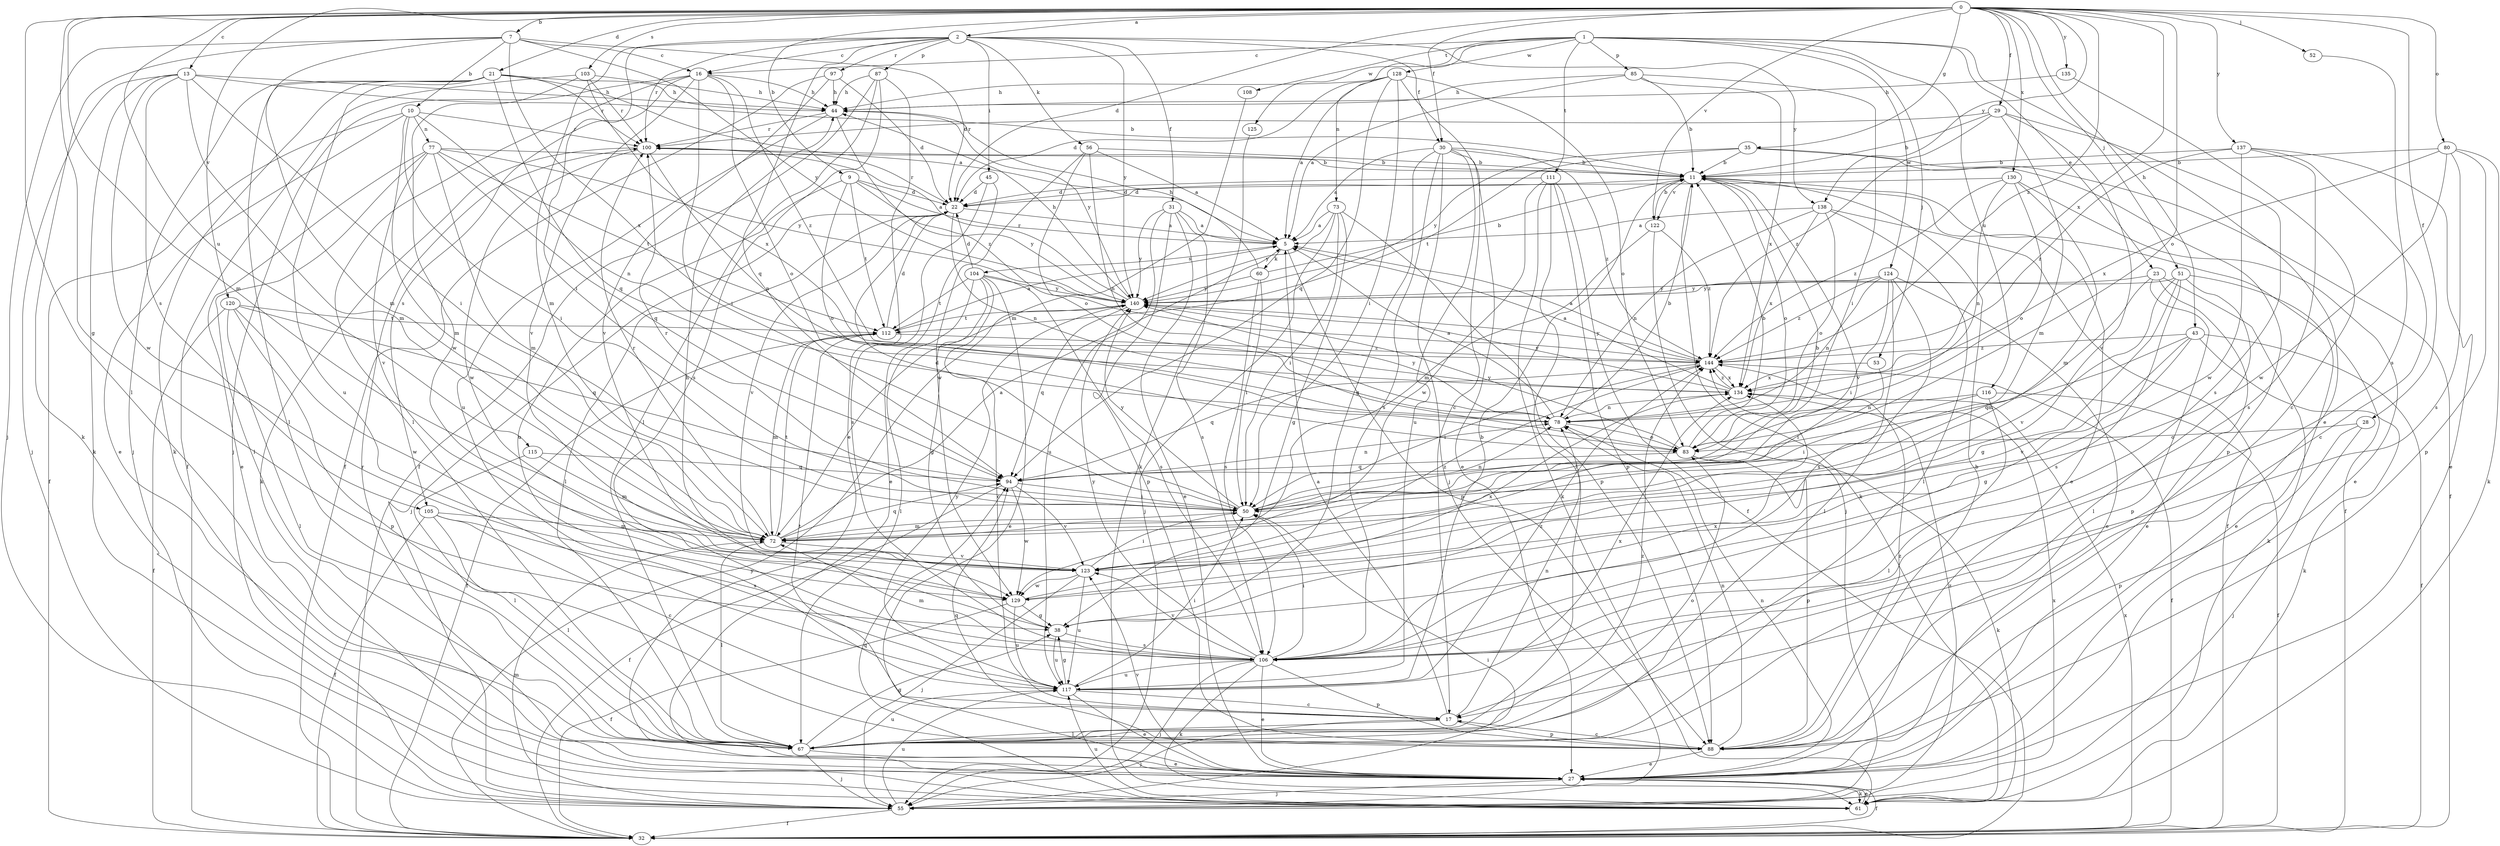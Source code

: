 strict digraph  {
0;
1;
2;
5;
7;
9;
10;
11;
13;
16;
17;
21;
22;
23;
27;
28;
29;
30;
31;
32;
35;
38;
43;
44;
45;
50;
51;
52;
53;
55;
56;
60;
61;
67;
72;
73;
77;
78;
80;
83;
85;
87;
88;
94;
97;
100;
103;
104;
105;
106;
108;
111;
112;
115;
116;
117;
120;
122;
123;
124;
125;
128;
129;
130;
134;
135;
137;
138;
140;
144;
0 -> 2  [label=a];
0 -> 7  [label=b];
0 -> 9  [label=b];
0 -> 13  [label=c];
0 -> 21  [label=d];
0 -> 22  [label=d];
0 -> 28  [label=f];
0 -> 29  [label=f];
0 -> 30  [label=f];
0 -> 35  [label=g];
0 -> 38  [label=g];
0 -> 43  [label=h];
0 -> 51  [label=j];
0 -> 52  [label=j];
0 -> 67  [label=l];
0 -> 72  [label=m];
0 -> 80  [label=o];
0 -> 83  [label=o];
0 -> 103  [label=s];
0 -> 115  [label=u];
0 -> 120  [label=v];
0 -> 122  [label=v];
0 -> 130  [label=x];
0 -> 134  [label=x];
0 -> 135  [label=y];
0 -> 137  [label=y];
0 -> 138  [label=y];
0 -> 144  [label=z];
1 -> 16  [label=c];
1 -> 23  [label=e];
1 -> 27  [label=e];
1 -> 53  [label=j];
1 -> 73  [label=n];
1 -> 85  [label=p];
1 -> 108  [label=t];
1 -> 111  [label=t];
1 -> 116  [label=u];
1 -> 124  [label=w];
1 -> 125  [label=w];
1 -> 128  [label=w];
2 -> 16  [label=c];
2 -> 30  [label=f];
2 -> 31  [label=f];
2 -> 45  [label=i];
2 -> 50  [label=i];
2 -> 56  [label=k];
2 -> 72  [label=m];
2 -> 87  [label=p];
2 -> 94  [label=q];
2 -> 97  [label=r];
2 -> 100  [label=r];
2 -> 138  [label=y];
2 -> 140  [label=y];
5 -> 60  [label=k];
5 -> 88  [label=p];
5 -> 104  [label=s];
7 -> 10  [label=b];
7 -> 16  [label=c];
7 -> 22  [label=d];
7 -> 55  [label=j];
7 -> 61  [label=k];
7 -> 72  [label=m];
7 -> 134  [label=x];
7 -> 140  [label=y];
9 -> 5  [label=a];
9 -> 22  [label=d];
9 -> 83  [label=o];
9 -> 112  [label=t];
9 -> 117  [label=u];
9 -> 140  [label=y];
10 -> 27  [label=e];
10 -> 32  [label=f];
10 -> 50  [label=i];
10 -> 72  [label=m];
10 -> 77  [label=n];
10 -> 78  [label=n];
10 -> 100  [label=r];
11 -> 22  [label=d];
11 -> 27  [label=e];
11 -> 32  [label=f];
11 -> 61  [label=k];
11 -> 83  [label=o];
11 -> 122  [label=v];
11 -> 123  [label=v];
13 -> 11  [label=b];
13 -> 44  [label=h];
13 -> 50  [label=i];
13 -> 55  [label=j];
13 -> 61  [label=k];
13 -> 72  [label=m];
13 -> 105  [label=s];
13 -> 129  [label=w];
16 -> 44  [label=h];
16 -> 50  [label=i];
16 -> 55  [label=j];
16 -> 67  [label=l];
16 -> 83  [label=o];
16 -> 105  [label=s];
16 -> 123  [label=v];
16 -> 144  [label=z];
17 -> 5  [label=a];
17 -> 55  [label=j];
17 -> 67  [label=l];
17 -> 78  [label=n];
17 -> 88  [label=p];
17 -> 112  [label=t];
21 -> 5  [label=a];
21 -> 44  [label=h];
21 -> 55  [label=j];
21 -> 61  [label=k];
21 -> 67  [label=l];
21 -> 94  [label=q];
21 -> 100  [label=r];
21 -> 117  [label=u];
22 -> 5  [label=a];
22 -> 55  [label=j];
22 -> 67  [label=l];
22 -> 78  [label=n];
22 -> 100  [label=r];
22 -> 123  [label=v];
23 -> 27  [label=e];
23 -> 61  [label=k];
23 -> 72  [label=m];
23 -> 88  [label=p];
23 -> 140  [label=y];
27 -> 32  [label=f];
27 -> 55  [label=j];
27 -> 61  [label=k];
27 -> 78  [label=n];
27 -> 100  [label=r];
27 -> 123  [label=v];
28 -> 55  [label=j];
28 -> 83  [label=o];
28 -> 88  [label=p];
29 -> 11  [label=b];
29 -> 72  [label=m];
29 -> 100  [label=r];
29 -> 106  [label=s];
29 -> 123  [label=v];
29 -> 144  [label=z];
30 -> 5  [label=a];
30 -> 11  [label=b];
30 -> 27  [label=e];
30 -> 38  [label=g];
30 -> 55  [label=j];
30 -> 106  [label=s];
30 -> 117  [label=u];
30 -> 144  [label=z];
31 -> 5  [label=a];
31 -> 27  [label=e];
31 -> 88  [label=p];
31 -> 106  [label=s];
31 -> 117  [label=u];
31 -> 140  [label=y];
32 -> 134  [label=x];
32 -> 140  [label=y];
35 -> 11  [label=b];
35 -> 32  [label=f];
35 -> 88  [label=p];
35 -> 112  [label=t];
35 -> 140  [label=y];
38 -> 44  [label=h];
38 -> 106  [label=s];
38 -> 117  [label=u];
43 -> 32  [label=f];
43 -> 38  [label=g];
43 -> 61  [label=k];
43 -> 94  [label=q];
43 -> 123  [label=v];
43 -> 144  [label=z];
44 -> 100  [label=r];
44 -> 117  [label=u];
44 -> 140  [label=y];
44 -> 144  [label=z];
45 -> 22  [label=d];
45 -> 27  [label=e];
45 -> 106  [label=s];
50 -> 11  [label=b];
50 -> 22  [label=d];
50 -> 72  [label=m];
50 -> 78  [label=n];
50 -> 100  [label=r];
50 -> 140  [label=y];
51 -> 27  [label=e];
51 -> 38  [label=g];
51 -> 67  [label=l];
51 -> 106  [label=s];
51 -> 123  [label=v];
51 -> 140  [label=y];
52 -> 106  [label=s];
53 -> 50  [label=i];
53 -> 134  [label=x];
55 -> 32  [label=f];
55 -> 50  [label=i];
55 -> 72  [label=m];
55 -> 117  [label=u];
55 -> 134  [label=x];
55 -> 144  [label=z];
56 -> 5  [label=a];
56 -> 11  [label=b];
56 -> 78  [label=n];
56 -> 83  [label=o];
56 -> 129  [label=w];
60 -> 11  [label=b];
60 -> 44  [label=h];
60 -> 50  [label=i];
60 -> 106  [label=s];
60 -> 140  [label=y];
61 -> 27  [label=e];
61 -> 94  [label=q];
61 -> 117  [label=u];
67 -> 27  [label=e];
67 -> 38  [label=g];
67 -> 55  [label=j];
67 -> 83  [label=o];
67 -> 117  [label=u];
67 -> 144  [label=z];
72 -> 5  [label=a];
72 -> 67  [label=l];
72 -> 94  [label=q];
72 -> 100  [label=r];
72 -> 112  [label=t];
72 -> 123  [label=v];
73 -> 5  [label=a];
73 -> 38  [label=g];
73 -> 50  [label=i];
73 -> 55  [label=j];
73 -> 88  [label=p];
73 -> 140  [label=y];
77 -> 11  [label=b];
77 -> 27  [label=e];
77 -> 67  [label=l];
77 -> 72  [label=m];
77 -> 94  [label=q];
77 -> 112  [label=t];
77 -> 123  [label=v];
77 -> 140  [label=y];
78 -> 5  [label=a];
78 -> 11  [label=b];
78 -> 83  [label=o];
78 -> 140  [label=y];
80 -> 11  [label=b];
80 -> 61  [label=k];
80 -> 88  [label=p];
80 -> 106  [label=s];
80 -> 129  [label=w];
80 -> 134  [label=x];
83 -> 11  [label=b];
83 -> 61  [label=k];
83 -> 88  [label=p];
83 -> 94  [label=q];
83 -> 140  [label=y];
85 -> 5  [label=a];
85 -> 11  [label=b];
85 -> 44  [label=h];
85 -> 50  [label=i];
85 -> 134  [label=x];
87 -> 27  [label=e];
87 -> 32  [label=f];
87 -> 44  [label=h];
87 -> 67  [label=l];
87 -> 106  [label=s];
88 -> 11  [label=b];
88 -> 17  [label=c];
88 -> 27  [label=e];
88 -> 78  [label=n];
88 -> 94  [label=q];
88 -> 144  [label=z];
94 -> 32  [label=f];
94 -> 50  [label=i];
94 -> 78  [label=n];
94 -> 123  [label=v];
94 -> 129  [label=w];
97 -> 22  [label=d];
97 -> 32  [label=f];
97 -> 44  [label=h];
97 -> 123  [label=v];
100 -> 11  [label=b];
100 -> 61  [label=k];
100 -> 78  [label=n];
100 -> 129  [label=w];
103 -> 32  [label=f];
103 -> 44  [label=h];
103 -> 100  [label=r];
103 -> 129  [label=w];
103 -> 134  [label=x];
104 -> 17  [label=c];
104 -> 22  [label=d];
104 -> 27  [label=e];
104 -> 38  [label=g];
104 -> 67  [label=l];
104 -> 106  [label=s];
104 -> 112  [label=t];
104 -> 140  [label=y];
105 -> 17  [label=c];
105 -> 32  [label=f];
105 -> 67  [label=l];
105 -> 72  [label=m];
105 -> 106  [label=s];
106 -> 27  [label=e];
106 -> 50  [label=i];
106 -> 55  [label=j];
106 -> 61  [label=k];
106 -> 72  [label=m];
106 -> 88  [label=p];
106 -> 117  [label=u];
106 -> 123  [label=v];
106 -> 134  [label=x];
106 -> 140  [label=y];
108 -> 72  [label=m];
111 -> 22  [label=d];
111 -> 32  [label=f];
111 -> 61  [label=k];
111 -> 67  [label=l];
111 -> 88  [label=p];
111 -> 129  [label=w];
112 -> 5  [label=a];
112 -> 22  [label=d];
112 -> 32  [label=f];
112 -> 72  [label=m];
112 -> 144  [label=z];
115 -> 67  [label=l];
115 -> 72  [label=m];
115 -> 94  [label=q];
116 -> 32  [label=f];
116 -> 50  [label=i];
116 -> 67  [label=l];
116 -> 78  [label=n];
117 -> 11  [label=b];
117 -> 17  [label=c];
117 -> 27  [label=e];
117 -> 38  [label=g];
117 -> 50  [label=i];
117 -> 134  [label=x];
117 -> 140  [label=y];
117 -> 144  [label=z];
120 -> 32  [label=f];
120 -> 67  [label=l];
120 -> 88  [label=p];
120 -> 94  [label=q];
120 -> 112  [label=t];
120 -> 129  [label=w];
122 -> 11  [label=b];
122 -> 55  [label=j];
122 -> 72  [label=m];
122 -> 144  [label=z];
123 -> 50  [label=i];
123 -> 55  [label=j];
123 -> 117  [label=u];
123 -> 129  [label=w];
123 -> 144  [label=z];
124 -> 27  [label=e];
124 -> 50  [label=i];
124 -> 67  [label=l];
124 -> 78  [label=n];
124 -> 106  [label=s];
124 -> 140  [label=y];
124 -> 144  [label=z];
125 -> 61  [label=k];
128 -> 5  [label=a];
128 -> 17  [label=c];
128 -> 22  [label=d];
128 -> 44  [label=h];
128 -> 50  [label=i];
128 -> 83  [label=o];
128 -> 94  [label=q];
129 -> 32  [label=f];
129 -> 38  [label=g];
129 -> 117  [label=u];
129 -> 134  [label=x];
130 -> 22  [label=d];
130 -> 27  [label=e];
130 -> 72  [label=m];
130 -> 78  [label=n];
130 -> 83  [label=o];
130 -> 144  [label=z];
134 -> 5  [label=a];
134 -> 78  [label=n];
134 -> 140  [label=y];
134 -> 144  [label=z];
135 -> 17  [label=c];
135 -> 44  [label=h];
137 -> 11  [label=b];
137 -> 17  [label=c];
137 -> 27  [label=e];
137 -> 106  [label=s];
137 -> 129  [label=w];
137 -> 144  [label=z];
138 -> 5  [label=a];
138 -> 32  [label=f];
138 -> 67  [label=l];
138 -> 78  [label=n];
138 -> 83  [label=o];
138 -> 134  [label=x];
140 -> 44  [label=h];
140 -> 94  [label=q];
140 -> 100  [label=r];
140 -> 112  [label=t];
144 -> 5  [label=a];
144 -> 32  [label=f];
144 -> 50  [label=i];
144 -> 94  [label=q];
144 -> 134  [label=x];
144 -> 140  [label=y];
}
